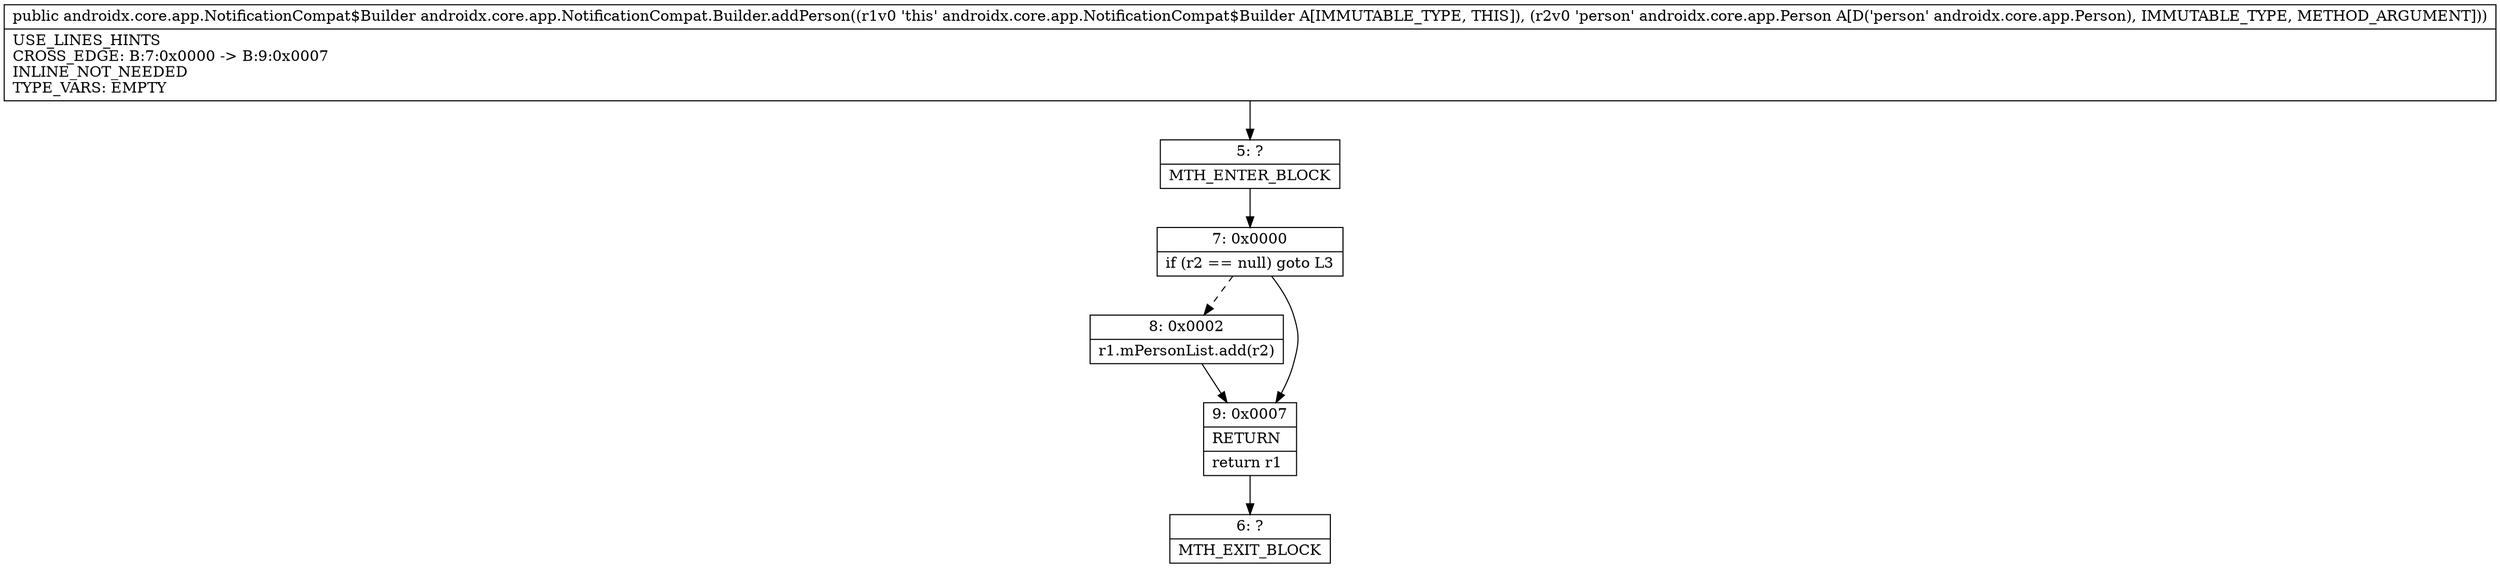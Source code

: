 digraph "CFG forandroidx.core.app.NotificationCompat.Builder.addPerson(Landroidx\/core\/app\/Person;)Landroidx\/core\/app\/NotificationCompat$Builder;" {
Node_5 [shape=record,label="{5\:\ ?|MTH_ENTER_BLOCK\l}"];
Node_7 [shape=record,label="{7\:\ 0x0000|if (r2 == null) goto L3\l}"];
Node_8 [shape=record,label="{8\:\ 0x0002|r1.mPersonList.add(r2)\l}"];
Node_9 [shape=record,label="{9\:\ 0x0007|RETURN\l|return r1\l}"];
Node_6 [shape=record,label="{6\:\ ?|MTH_EXIT_BLOCK\l}"];
MethodNode[shape=record,label="{public androidx.core.app.NotificationCompat$Builder androidx.core.app.NotificationCompat.Builder.addPerson((r1v0 'this' androidx.core.app.NotificationCompat$Builder A[IMMUTABLE_TYPE, THIS]), (r2v0 'person' androidx.core.app.Person A[D('person' androidx.core.app.Person), IMMUTABLE_TYPE, METHOD_ARGUMENT]))  | USE_LINES_HINTS\lCROSS_EDGE: B:7:0x0000 \-\> B:9:0x0007\lINLINE_NOT_NEEDED\lTYPE_VARS: EMPTY\l}"];
MethodNode -> Node_5;Node_5 -> Node_7;
Node_7 -> Node_8[style=dashed];
Node_7 -> Node_9;
Node_8 -> Node_9;
Node_9 -> Node_6;
}

